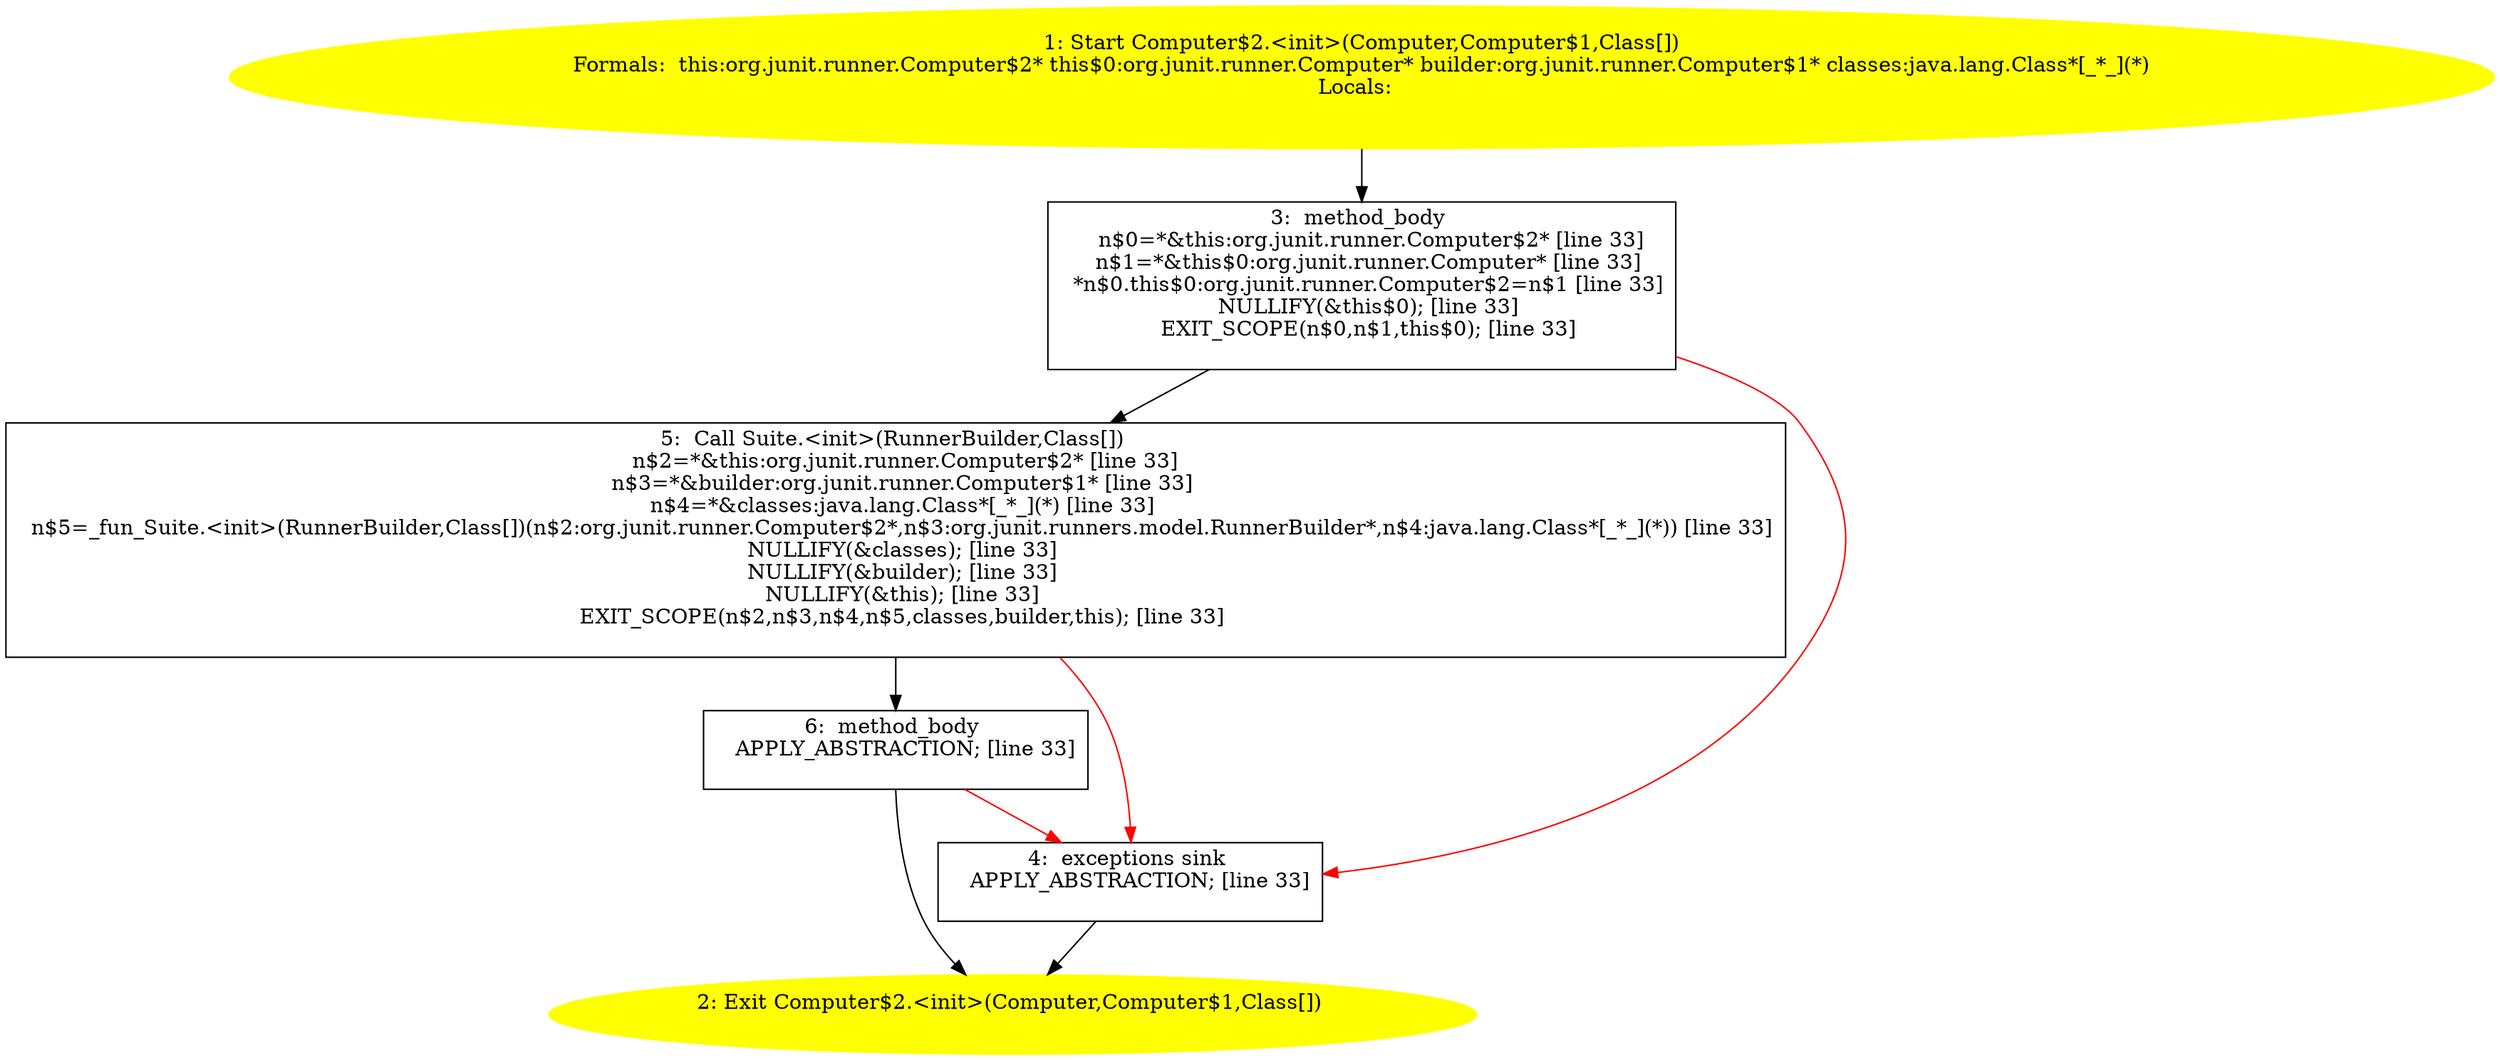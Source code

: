 /* @generated */
digraph cfg {
"org.junit.runner.Computer$2.<init>(org.junit.runner.Computer,org.junit.runner.Computer$1,java.lang.C.d5fe2308233103de24b8a14aef94830f_1" [label="1: Start Computer$2.<init>(Computer,Computer$1,Class[])\nFormals:  this:org.junit.runner.Computer$2* this$0:org.junit.runner.Computer* builder:org.junit.runner.Computer$1* classes:java.lang.Class*[_*_](*)\nLocals:  \n  " color=yellow style=filled]
	

	 "org.junit.runner.Computer$2.<init>(org.junit.runner.Computer,org.junit.runner.Computer$1,java.lang.C.d5fe2308233103de24b8a14aef94830f_1" -> "org.junit.runner.Computer$2.<init>(org.junit.runner.Computer,org.junit.runner.Computer$1,java.lang.C.d5fe2308233103de24b8a14aef94830f_3" ;
"org.junit.runner.Computer$2.<init>(org.junit.runner.Computer,org.junit.runner.Computer$1,java.lang.C.d5fe2308233103de24b8a14aef94830f_2" [label="2: Exit Computer$2.<init>(Computer,Computer$1,Class[]) \n  " color=yellow style=filled]
	

"org.junit.runner.Computer$2.<init>(org.junit.runner.Computer,org.junit.runner.Computer$1,java.lang.C.d5fe2308233103de24b8a14aef94830f_3" [label="3:  method_body \n   n$0=*&this:org.junit.runner.Computer$2* [line 33]\n  n$1=*&this$0:org.junit.runner.Computer* [line 33]\n  *n$0.this$0:org.junit.runner.Computer$2=n$1 [line 33]\n  NULLIFY(&this$0); [line 33]\n  EXIT_SCOPE(n$0,n$1,this$0); [line 33]\n " shape="box"]
	

	 "org.junit.runner.Computer$2.<init>(org.junit.runner.Computer,org.junit.runner.Computer$1,java.lang.C.d5fe2308233103de24b8a14aef94830f_3" -> "org.junit.runner.Computer$2.<init>(org.junit.runner.Computer,org.junit.runner.Computer$1,java.lang.C.d5fe2308233103de24b8a14aef94830f_5" ;
	 "org.junit.runner.Computer$2.<init>(org.junit.runner.Computer,org.junit.runner.Computer$1,java.lang.C.d5fe2308233103de24b8a14aef94830f_3" -> "org.junit.runner.Computer$2.<init>(org.junit.runner.Computer,org.junit.runner.Computer$1,java.lang.C.d5fe2308233103de24b8a14aef94830f_4" [color="red" ];
"org.junit.runner.Computer$2.<init>(org.junit.runner.Computer,org.junit.runner.Computer$1,java.lang.C.d5fe2308233103de24b8a14aef94830f_4" [label="4:  exceptions sink \n   APPLY_ABSTRACTION; [line 33]\n " shape="box"]
	

	 "org.junit.runner.Computer$2.<init>(org.junit.runner.Computer,org.junit.runner.Computer$1,java.lang.C.d5fe2308233103de24b8a14aef94830f_4" -> "org.junit.runner.Computer$2.<init>(org.junit.runner.Computer,org.junit.runner.Computer$1,java.lang.C.d5fe2308233103de24b8a14aef94830f_2" ;
"org.junit.runner.Computer$2.<init>(org.junit.runner.Computer,org.junit.runner.Computer$1,java.lang.C.d5fe2308233103de24b8a14aef94830f_5" [label="5:  Call Suite.<init>(RunnerBuilder,Class[]) \n   n$2=*&this:org.junit.runner.Computer$2* [line 33]\n  n$3=*&builder:org.junit.runner.Computer$1* [line 33]\n  n$4=*&classes:java.lang.Class*[_*_](*) [line 33]\n  n$5=_fun_Suite.<init>(RunnerBuilder,Class[])(n$2:org.junit.runner.Computer$2*,n$3:org.junit.runners.model.RunnerBuilder*,n$4:java.lang.Class*[_*_](*)) [line 33]\n  NULLIFY(&classes); [line 33]\n  NULLIFY(&builder); [line 33]\n  NULLIFY(&this); [line 33]\n  EXIT_SCOPE(n$2,n$3,n$4,n$5,classes,builder,this); [line 33]\n " shape="box"]
	

	 "org.junit.runner.Computer$2.<init>(org.junit.runner.Computer,org.junit.runner.Computer$1,java.lang.C.d5fe2308233103de24b8a14aef94830f_5" -> "org.junit.runner.Computer$2.<init>(org.junit.runner.Computer,org.junit.runner.Computer$1,java.lang.C.d5fe2308233103de24b8a14aef94830f_6" ;
	 "org.junit.runner.Computer$2.<init>(org.junit.runner.Computer,org.junit.runner.Computer$1,java.lang.C.d5fe2308233103de24b8a14aef94830f_5" -> "org.junit.runner.Computer$2.<init>(org.junit.runner.Computer,org.junit.runner.Computer$1,java.lang.C.d5fe2308233103de24b8a14aef94830f_4" [color="red" ];
"org.junit.runner.Computer$2.<init>(org.junit.runner.Computer,org.junit.runner.Computer$1,java.lang.C.d5fe2308233103de24b8a14aef94830f_6" [label="6:  method_body \n   APPLY_ABSTRACTION; [line 33]\n " shape="box"]
	

	 "org.junit.runner.Computer$2.<init>(org.junit.runner.Computer,org.junit.runner.Computer$1,java.lang.C.d5fe2308233103de24b8a14aef94830f_6" -> "org.junit.runner.Computer$2.<init>(org.junit.runner.Computer,org.junit.runner.Computer$1,java.lang.C.d5fe2308233103de24b8a14aef94830f_2" ;
	 "org.junit.runner.Computer$2.<init>(org.junit.runner.Computer,org.junit.runner.Computer$1,java.lang.C.d5fe2308233103de24b8a14aef94830f_6" -> "org.junit.runner.Computer$2.<init>(org.junit.runner.Computer,org.junit.runner.Computer$1,java.lang.C.d5fe2308233103de24b8a14aef94830f_4" [color="red" ];
}
